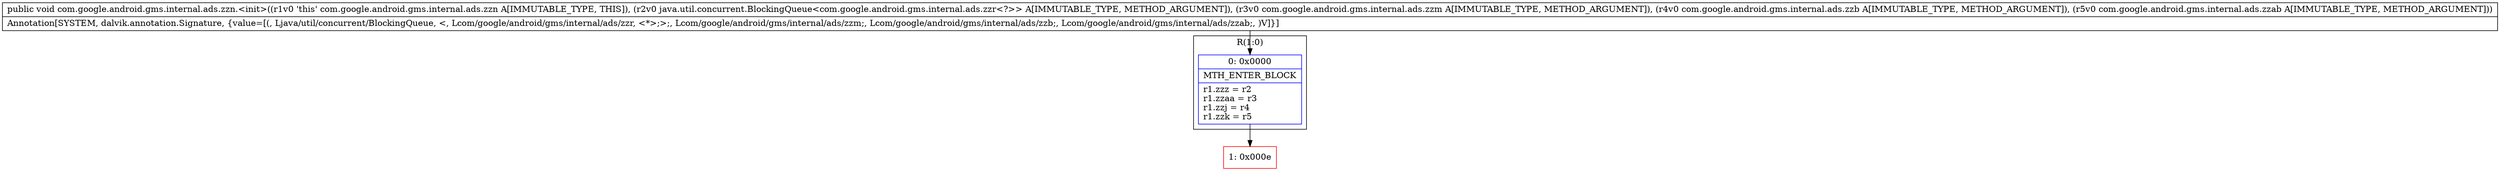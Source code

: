 digraph "CFG forcom.google.android.gms.internal.ads.zzn.\<init\>(Ljava\/util\/concurrent\/BlockingQueue;Lcom\/google\/android\/gms\/internal\/ads\/zzm;Lcom\/google\/android\/gms\/internal\/ads\/zzb;Lcom\/google\/android\/gms\/internal\/ads\/zzab;)V" {
subgraph cluster_Region_1037306550 {
label = "R(1:0)";
node [shape=record,color=blue];
Node_0 [shape=record,label="{0\:\ 0x0000|MTH_ENTER_BLOCK\l|r1.zzz = r2\lr1.zzaa = r3\lr1.zzj = r4\lr1.zzk = r5\l}"];
}
Node_1 [shape=record,color=red,label="{1\:\ 0x000e}"];
MethodNode[shape=record,label="{public void com.google.android.gms.internal.ads.zzn.\<init\>((r1v0 'this' com.google.android.gms.internal.ads.zzn A[IMMUTABLE_TYPE, THIS]), (r2v0 java.util.concurrent.BlockingQueue\<com.google.android.gms.internal.ads.zzr\<?\>\> A[IMMUTABLE_TYPE, METHOD_ARGUMENT]), (r3v0 com.google.android.gms.internal.ads.zzm A[IMMUTABLE_TYPE, METHOD_ARGUMENT]), (r4v0 com.google.android.gms.internal.ads.zzb A[IMMUTABLE_TYPE, METHOD_ARGUMENT]), (r5v0 com.google.android.gms.internal.ads.zzab A[IMMUTABLE_TYPE, METHOD_ARGUMENT]))  | Annotation[SYSTEM, dalvik.annotation.Signature, \{value=[(, Ljava\/util\/concurrent\/BlockingQueue, \<, Lcom\/google\/android\/gms\/internal\/ads\/zzr, \<*\>;\>;, Lcom\/google\/android\/gms\/internal\/ads\/zzm;, Lcom\/google\/android\/gms\/internal\/ads\/zzb;, Lcom\/google\/android\/gms\/internal\/ads\/zzab;, )V]\}]\l}"];
MethodNode -> Node_0;
Node_0 -> Node_1;
}

